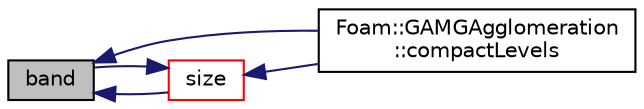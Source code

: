 digraph "band"
{
  bgcolor="transparent";
  edge [fontname="Helvetica",fontsize="10",labelfontname="Helvetica",labelfontsize="10"];
  node [fontname="Helvetica",fontsize="10",shape=record];
  rankdir="LR";
  Node4538 [label="band",height=0.2,width=0.4,color="black", fillcolor="grey75", style="filled", fontcolor="black"];
  Node4538 -> Node4539 [dir="back",color="midnightblue",fontsize="10",style="solid",fontname="Helvetica"];
  Node4539 [label="Foam::GAMGAgglomeration\l::compactLevels",height=0.2,width=0.4,color="black",URL="$a28013.html#a7aa50f494f31bbb03ef092eeedd906e0",tooltip="Shrink the number of levels to that specified. "];
  Node4538 -> Node4540 [dir="back",color="midnightblue",fontsize="10",style="solid",fontname="Helvetica"];
  Node4540 [label="size",height=0.2,width=0.4,color="red",URL="$a27897.html#a9facbf0a118d395c89884e45a5ca4e4b",tooltip="Return number of equations. "];
  Node4540 -> Node4538 [dir="back",color="midnightblue",fontsize="10",style="solid",fontname="Helvetica"];
  Node4540 -> Node4539 [dir="back",color="midnightblue",fontsize="10",style="solid",fontname="Helvetica"];
}
